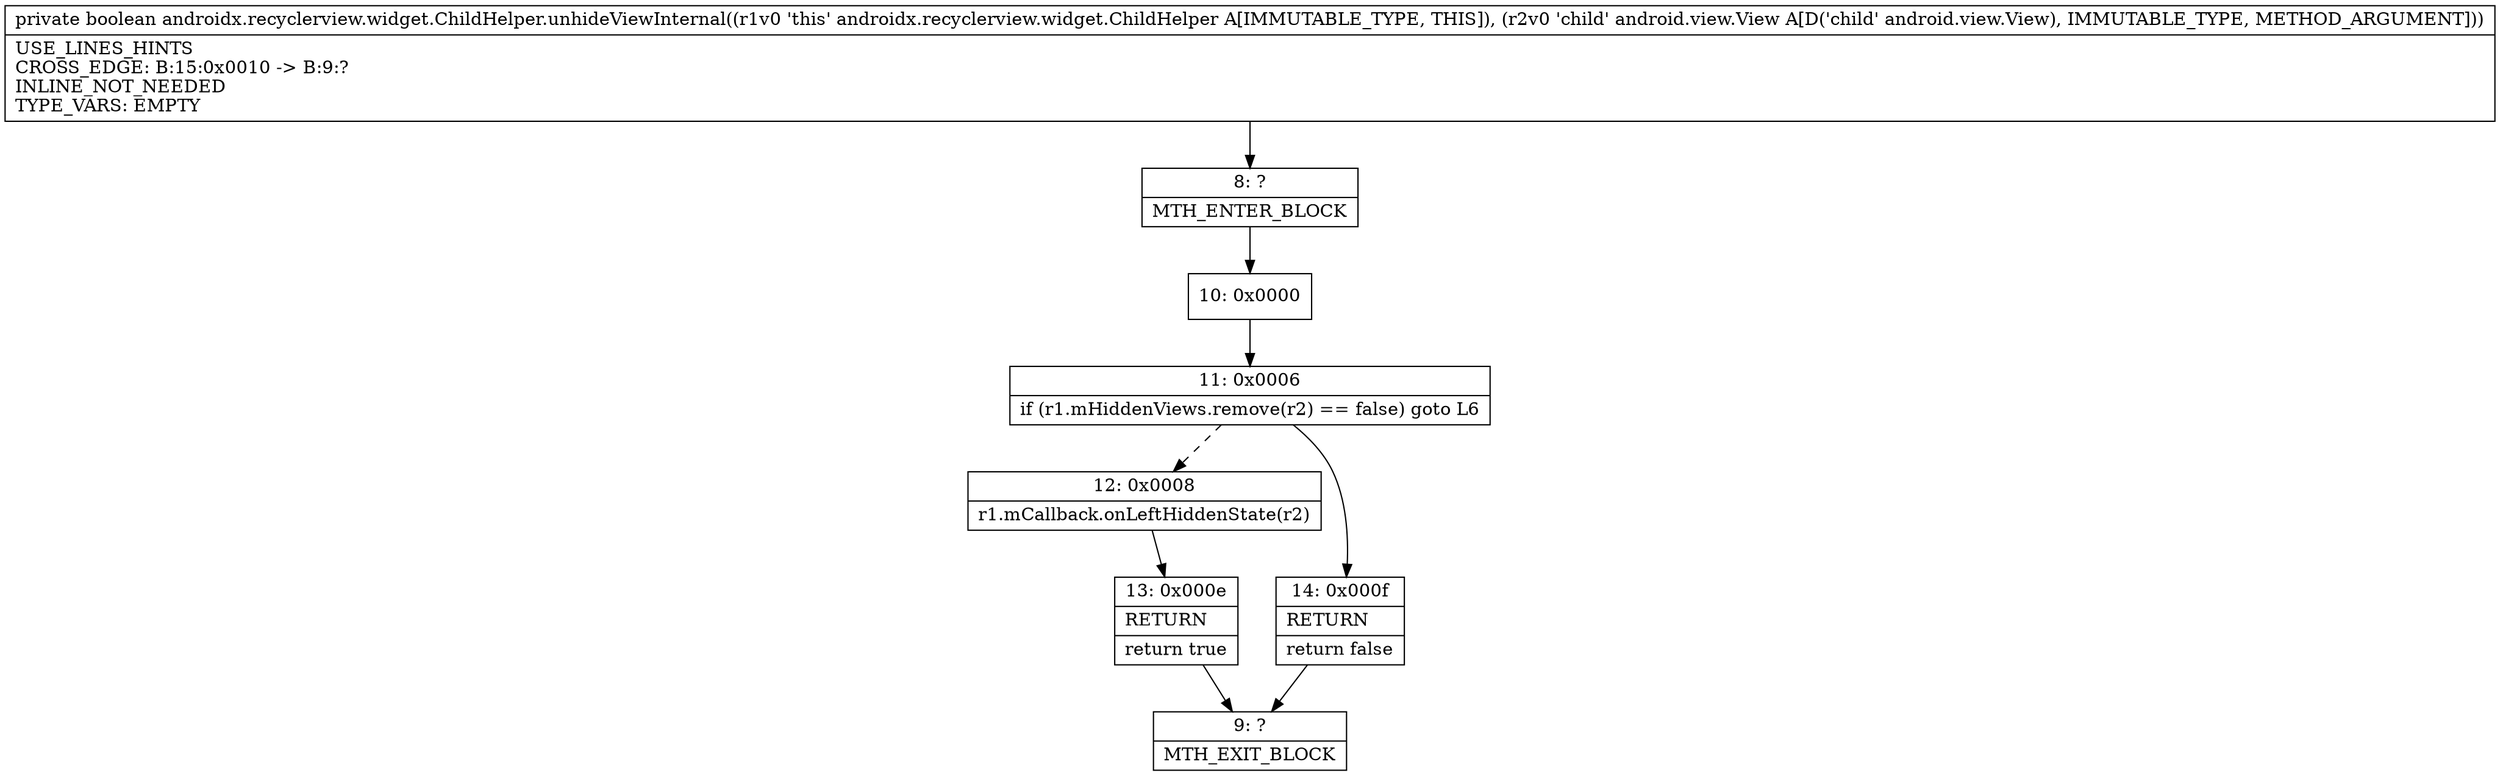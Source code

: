 digraph "CFG forandroidx.recyclerview.widget.ChildHelper.unhideViewInternal(Landroid\/view\/View;)Z" {
Node_8 [shape=record,label="{8\:\ ?|MTH_ENTER_BLOCK\l}"];
Node_10 [shape=record,label="{10\:\ 0x0000}"];
Node_11 [shape=record,label="{11\:\ 0x0006|if (r1.mHiddenViews.remove(r2) == false) goto L6\l}"];
Node_12 [shape=record,label="{12\:\ 0x0008|r1.mCallback.onLeftHiddenState(r2)\l}"];
Node_13 [shape=record,label="{13\:\ 0x000e|RETURN\l|return true\l}"];
Node_9 [shape=record,label="{9\:\ ?|MTH_EXIT_BLOCK\l}"];
Node_14 [shape=record,label="{14\:\ 0x000f|RETURN\l|return false\l}"];
MethodNode[shape=record,label="{private boolean androidx.recyclerview.widget.ChildHelper.unhideViewInternal((r1v0 'this' androidx.recyclerview.widget.ChildHelper A[IMMUTABLE_TYPE, THIS]), (r2v0 'child' android.view.View A[D('child' android.view.View), IMMUTABLE_TYPE, METHOD_ARGUMENT]))  | USE_LINES_HINTS\lCROSS_EDGE: B:15:0x0010 \-\> B:9:?\lINLINE_NOT_NEEDED\lTYPE_VARS: EMPTY\l}"];
MethodNode -> Node_8;Node_8 -> Node_10;
Node_10 -> Node_11;
Node_11 -> Node_12[style=dashed];
Node_11 -> Node_14;
Node_12 -> Node_13;
Node_13 -> Node_9;
Node_14 -> Node_9;
}

